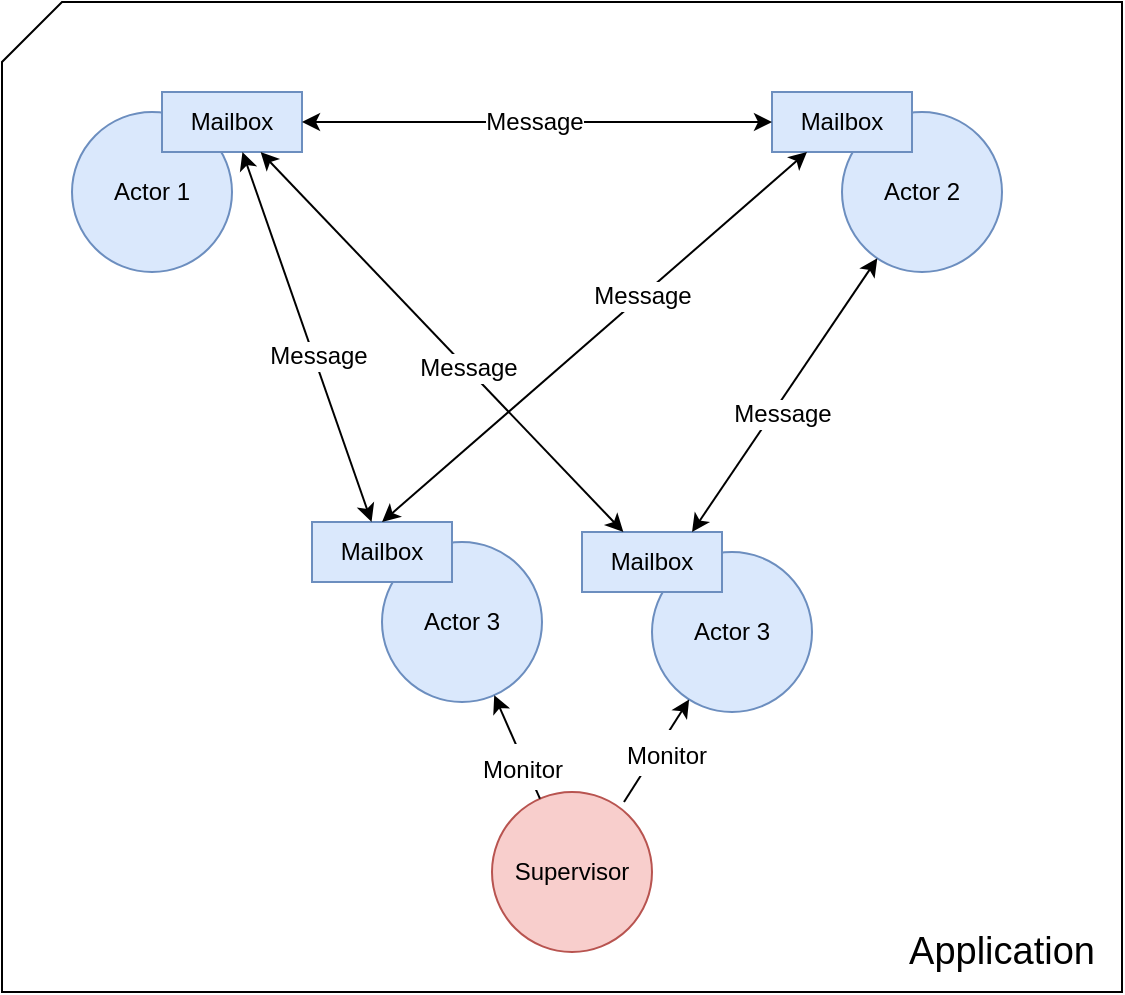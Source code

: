 <mxfile version="10.2.7" type="device"><diagram id="etLOwFCk9R0HCnYvc_8m" name="Page-1"><mxGraphModel dx="1190" dy="829" grid="1" gridSize="10" guides="1" tooltips="1" connect="1" arrows="1" fold="1" page="1" pageScale="1" pageWidth="850" pageHeight="1100" math="0" shadow="0"><root><mxCell id="0"/><mxCell id="1" parent="0"/><mxCell id="1Hy_xZpm1ekMrYsQq7id-25" value="" style="shape=card;whiteSpace=wrap;html=1;" vertex="1" parent="1"><mxGeometry x="145" y="195" width="560" height="495" as="geometry"/></mxCell><mxCell id="1Hy_xZpm1ekMrYsQq7id-1" value="&lt;div&gt;Actor 1&lt;/div&gt;" style="ellipse;whiteSpace=wrap;html=1;aspect=fixed;fillColor=#dae8fc;strokeColor=#6c8ebf;" vertex="1" parent="1"><mxGeometry x="180" y="250" width="80" height="80" as="geometry"/></mxCell><mxCell id="1Hy_xZpm1ekMrYsQq7id-3" value="Mailbox" style="rounded=0;whiteSpace=wrap;html=1;fillColor=#dae8fc;strokeColor=#6c8ebf;" vertex="1" parent="1"><mxGeometry x="225" y="240" width="70" height="30" as="geometry"/></mxCell><mxCell id="1Hy_xZpm1ekMrYsQq7id-4" value="&lt;div&gt;Actor 3&lt;/div&gt;" style="ellipse;whiteSpace=wrap;html=1;aspect=fixed;fillColor=#dae8fc;strokeColor=#6c8ebf;" vertex="1" parent="1"><mxGeometry x="335" y="465" width="80" height="80" as="geometry"/></mxCell><mxCell id="1Hy_xZpm1ekMrYsQq7id-5" value="Mailbox" style="rounded=0;whiteSpace=wrap;html=1;fillColor=#dae8fc;strokeColor=#6c8ebf;" vertex="1" parent="1"><mxGeometry x="300" y="455" width="70" height="30" as="geometry"/></mxCell><mxCell id="1Hy_xZpm1ekMrYsQq7id-6" value="&lt;div&gt;Actor 2&lt;/div&gt;" style="ellipse;whiteSpace=wrap;html=1;aspect=fixed;fillColor=#dae8fc;strokeColor=#6c8ebf;" vertex="1" parent="1"><mxGeometry x="565" y="250" width="80" height="80" as="geometry"/></mxCell><mxCell id="1Hy_xZpm1ekMrYsQq7id-7" value="Mailbox" style="rounded=0;whiteSpace=wrap;html=1;fillColor=#dae8fc;strokeColor=#6c8ebf;" vertex="1" parent="1"><mxGeometry x="530" y="240" width="70" height="30" as="geometry"/></mxCell><mxCell id="1Hy_xZpm1ekMrYsQq7id-8" value="&lt;div&gt;Actor 3&lt;/div&gt;" style="ellipse;whiteSpace=wrap;html=1;aspect=fixed;fillColor=#dae8fc;strokeColor=#6c8ebf;" vertex="1" parent="1"><mxGeometry x="470" y="470" width="80" height="80" as="geometry"/></mxCell><mxCell id="1Hy_xZpm1ekMrYsQq7id-9" value="Mailbox" style="rounded=0;whiteSpace=wrap;html=1;fillColor=#dae8fc;strokeColor=#6c8ebf;" vertex="1" parent="1"><mxGeometry x="435" y="460" width="70" height="30" as="geometry"/></mxCell><mxCell id="1Hy_xZpm1ekMrYsQq7id-11" value="Supervisor" style="ellipse;whiteSpace=wrap;html=1;aspect=fixed;fillColor=#f8cecc;strokeColor=#b85450;" vertex="1" parent="1"><mxGeometry x="390" y="590" width="80" height="80" as="geometry"/></mxCell><mxCell id="1Hy_xZpm1ekMrYsQq7id-13" value="" style="endArrow=classic;startArrow=classic;html=1;" edge="1" parent="1" source="1Hy_xZpm1ekMrYsQq7id-7" target="1Hy_xZpm1ekMrYsQq7id-3"><mxGeometry width="50" height="50" relative="1" as="geometry"><mxPoint x="90" y="470" as="sourcePoint"/><mxPoint x="140" y="420" as="targetPoint"/></mxGeometry></mxCell><mxCell id="1Hy_xZpm1ekMrYsQq7id-18" value="Message" style="text;html=1;resizable=0;points=[];align=center;verticalAlign=middle;labelBackgroundColor=#ffffff;" vertex="1" connectable="0" parent="1Hy_xZpm1ekMrYsQq7id-13"><mxGeometry x="0.013" relative="1" as="geometry"><mxPoint as="offset"/></mxGeometry></mxCell><mxCell id="1Hy_xZpm1ekMrYsQq7id-14" value="" style="endArrow=classic;startArrow=classic;html=1;" edge="1" parent="1" source="1Hy_xZpm1ekMrYsQq7id-5" target="1Hy_xZpm1ekMrYsQq7id-3"><mxGeometry width="50" height="50" relative="1" as="geometry"><mxPoint x="361.633" y="482.535" as="sourcePoint"/><mxPoint x="253.392" y="332.447" as="targetPoint"/></mxGeometry></mxCell><mxCell id="1Hy_xZpm1ekMrYsQq7id-22" value="Message" style="text;html=1;resizable=0;points=[];align=center;verticalAlign=middle;labelBackgroundColor=#ffffff;" vertex="1" connectable="0" parent="1Hy_xZpm1ekMrYsQq7id-14"><mxGeometry x="-0.11" y="-2" relative="1" as="geometry"><mxPoint as="offset"/></mxGeometry></mxCell><mxCell id="1Hy_xZpm1ekMrYsQq7id-15" value="" style="endArrow=classic;startArrow=classic;html=1;" edge="1" parent="1" source="1Hy_xZpm1ekMrYsQq7id-9" target="1Hy_xZpm1ekMrYsQq7id-3"><mxGeometry width="50" height="50" relative="1" as="geometry"><mxPoint x="339.767" y="465" as="sourcePoint"/><mxPoint x="275.233" y="280" as="targetPoint"/></mxGeometry></mxCell><mxCell id="1Hy_xZpm1ekMrYsQq7id-21" value="Message" style="text;html=1;resizable=0;points=[];align=center;verticalAlign=middle;labelBackgroundColor=#ffffff;" vertex="1" connectable="0" parent="1Hy_xZpm1ekMrYsQq7id-15"><mxGeometry x="-0.135" relative="1" as="geometry"><mxPoint as="offset"/></mxGeometry></mxCell><mxCell id="1Hy_xZpm1ekMrYsQq7id-16" value="" style="endArrow=classic;startArrow=classic;html=1;exitX=0.786;exitY=0;exitDx=0;exitDy=0;exitPerimeter=0;" edge="1" parent="1" source="1Hy_xZpm1ekMrYsQq7id-9" target="1Hy_xZpm1ekMrYsQq7id-6"><mxGeometry width="50" height="50" relative="1" as="geometry"><mxPoint x="470" y="470" as="sourcePoint"/><mxPoint x="284.318" y="280" as="targetPoint"/></mxGeometry></mxCell><mxCell id="1Hy_xZpm1ekMrYsQq7id-20" value="Message" style="text;html=1;resizable=0;points=[];align=center;verticalAlign=middle;labelBackgroundColor=#ffffff;" vertex="1" connectable="0" parent="1Hy_xZpm1ekMrYsQq7id-16"><mxGeometry x="-0.103" y="-4" relative="1" as="geometry"><mxPoint as="offset"/></mxGeometry></mxCell><mxCell id="1Hy_xZpm1ekMrYsQq7id-17" value="" style="endArrow=classic;startArrow=classic;html=1;exitX=0.5;exitY=0;exitDx=0;exitDy=0;entryX=0.25;entryY=1;entryDx=0;entryDy=0;" edge="1" parent="1" source="1Hy_xZpm1ekMrYsQq7id-5" target="1Hy_xZpm1ekMrYsQq7id-7"><mxGeometry width="50" height="50" relative="1" as="geometry"><mxPoint x="342.5" y="447" as="sourcePoint"/><mxPoint x="435.088" y="310.131" as="targetPoint"/></mxGeometry></mxCell><mxCell id="1Hy_xZpm1ekMrYsQq7id-19" value="Message" style="text;html=1;resizable=0;points=[];align=center;verticalAlign=middle;labelBackgroundColor=#ffffff;" vertex="1" connectable="0" parent="1Hy_xZpm1ekMrYsQq7id-17"><mxGeometry x="0.221" relative="1" as="geometry"><mxPoint as="offset"/></mxGeometry></mxCell><mxCell id="1Hy_xZpm1ekMrYsQq7id-23" value="" style="endArrow=classic;html=1;" edge="1" parent="1" source="1Hy_xZpm1ekMrYsQq7id-11" target="1Hy_xZpm1ekMrYsQq7id-4"><mxGeometry width="50" height="50" relative="1" as="geometry"><mxPoint x="280" y="630" as="sourcePoint"/><mxPoint x="330" y="580" as="targetPoint"/></mxGeometry></mxCell><mxCell id="1Hy_xZpm1ekMrYsQq7id-28" value="&lt;font style=&quot;font-size: 12px&quot;&gt;Monitor&lt;/font&gt;" style="text;html=1;resizable=0;points=[];align=center;verticalAlign=middle;labelBackgroundColor=#ffffff;fontSize=19;" vertex="1" connectable="0" parent="1Hy_xZpm1ekMrYsQq7id-23"><mxGeometry x="-0.343" y="2" relative="1" as="geometry"><mxPoint as="offset"/></mxGeometry></mxCell><mxCell id="1Hy_xZpm1ekMrYsQq7id-24" value="" style="endArrow=classic;html=1;exitX=0.825;exitY=0.063;exitDx=0;exitDy=0;exitPerimeter=0;" edge="1" parent="1" source="1Hy_xZpm1ekMrYsQq7id-11" target="1Hy_xZpm1ekMrYsQq7id-8"><mxGeometry width="50" height="50" relative="1" as="geometry"><mxPoint x="424.143" y="603.278" as="sourcePoint"/><mxPoint x="401.11" y="551.613" as="targetPoint"/></mxGeometry></mxCell><mxCell id="1Hy_xZpm1ekMrYsQq7id-29" value="&lt;font style=&quot;font-size: 12px&quot;&gt;Monitor&lt;/font&gt;" style="text;html=1;resizable=0;points=[];align=center;verticalAlign=middle;labelBackgroundColor=#ffffff;fontSize=19;" vertex="1" connectable="0" parent="1Hy_xZpm1ekMrYsQq7id-24"><mxGeometry x="0.066" y="-4" relative="1" as="geometry"><mxPoint as="offset"/></mxGeometry></mxCell><mxCell id="1Hy_xZpm1ekMrYsQq7id-26" value="Application" style="text;html=1;strokeColor=none;fillColor=none;align=center;verticalAlign=middle;whiteSpace=wrap;rounded=0;fontSize=19;" vertex="1" parent="1"><mxGeometry x="625" y="660" width="40" height="20" as="geometry"/></mxCell></root></mxGraphModel></diagram></mxfile>